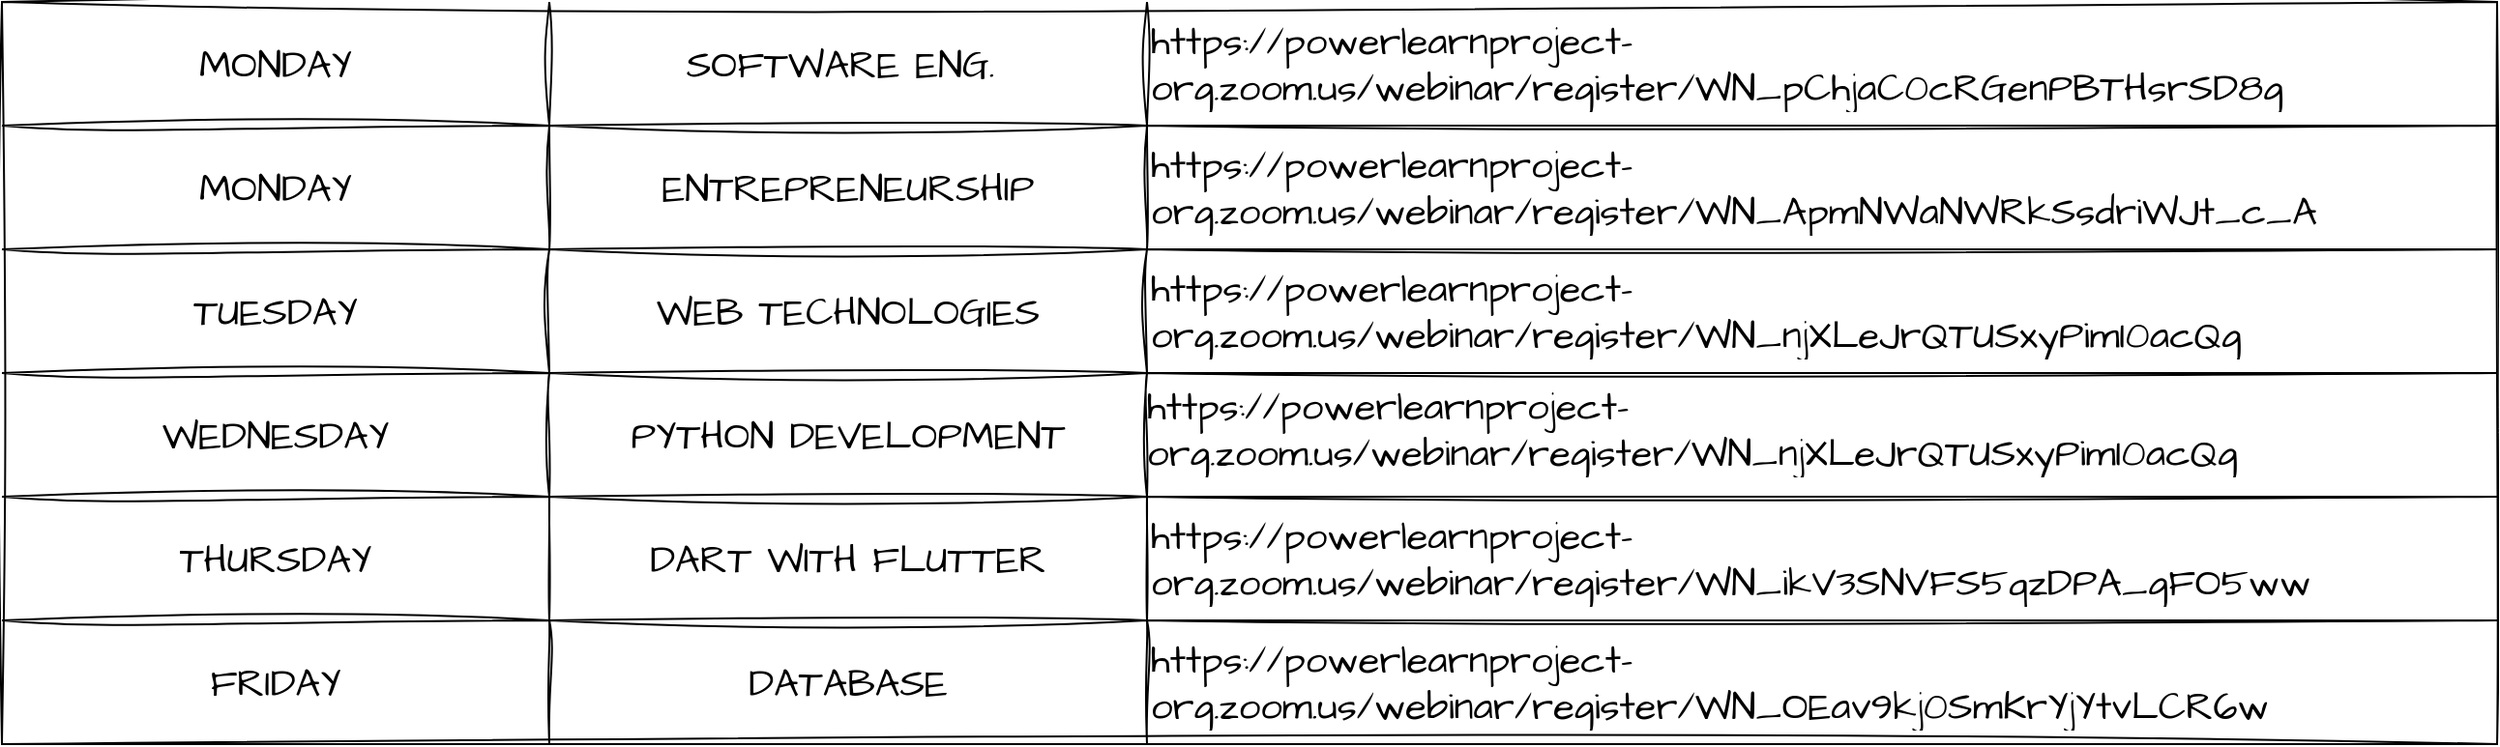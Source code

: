 <mxfile>
    <diagram id="oSUb6ZMpipwieWKgPi5r" name="Page-1">
        <mxGraphModel dx="646" dy="329" grid="1" gridSize="10" guides="1" tooltips="1" connect="1" arrows="1" fold="1" page="1" pageScale="1" pageWidth="850" pageHeight="1100" math="0" shadow="0">
            <root>
                <mxCell id="0"/>
                <mxCell id="1" parent="0"/>
                <mxCell id="15" value="" style="shape=table;startSize=0;container=1;collapsible=0;childLayout=tableLayout;sketch=1;hachureGap=4;jiggle=2;curveFitting=1;fontFamily=Architects Daughter;fontSource=https%3A%2F%2Ffonts.googleapis.com%2Fcss%3Ffamily%3DArchitects%2BDaughter;fontSize=20;" parent="1" vertex="1">
                    <mxGeometry y="6" width="1290" height="384" as="geometry"/>
                </mxCell>
                <mxCell id="20" value="" style="shape=tableRow;horizontal=0;startSize=0;swimlaneHead=0;swimlaneBody=0;top=0;left=0;bottom=0;right=0;collapsible=0;dropTarget=0;fillColor=none;points=[[0,0.5],[1,0.5]];portConstraint=eastwest;sketch=1;hachureGap=4;jiggle=2;curveFitting=1;fontFamily=Architects Daughter;fontSource=https%3A%2F%2Ffonts.googleapis.com%2Fcss%3Ffamily%3DArchitects%2BDaughter;fontSize=20;" parent="15" vertex="1">
                    <mxGeometry width="1290" height="64" as="geometry"/>
                </mxCell>
                <mxCell id="21" value="MONDAY" style="shape=partialRectangle;html=1;whiteSpace=wrap;connectable=0;overflow=hidden;fillColor=none;top=0;left=0;bottom=0;right=0;pointerEvents=1;sketch=1;hachureGap=4;jiggle=2;curveFitting=1;fontFamily=Architects Daughter;fontSource=https%3A%2F%2Ffonts.googleapis.com%2Fcss%3Ffamily%3DArchitects%2BDaughter;fontSize=20;" parent="20" vertex="1">
                    <mxGeometry width="283" height="64" as="geometry">
                        <mxRectangle width="283" height="64" as="alternateBounds"/>
                    </mxGeometry>
                </mxCell>
                <mxCell id="22" value="SOFTWARE ENG.&amp;nbsp;" style="shape=partialRectangle;html=1;whiteSpace=wrap;connectable=0;overflow=hidden;fillColor=none;top=0;left=0;bottom=0;right=0;pointerEvents=1;sketch=1;hachureGap=4;jiggle=2;curveFitting=1;fontFamily=Architects Daughter;fontSource=https%3A%2F%2Ffonts.googleapis.com%2Fcss%3Ffamily%3DArchitects%2BDaughter;fontSize=20;" parent="20" vertex="1">
                    <mxGeometry x="283" width="309" height="64" as="geometry">
                        <mxRectangle width="309" height="64" as="alternateBounds"/>
                    </mxGeometry>
                </mxCell>
                <mxCell id="23" value="https://powerlearnproject-org.zoom.us/webinar/register/WN_pChjaC0cRGenPBTHsrSD8g" style="shape=partialRectangle;html=1;whiteSpace=wrap;connectable=0;overflow=hidden;fillColor=none;top=0;left=0;bottom=0;right=0;pointerEvents=1;sketch=1;hachureGap=4;jiggle=2;curveFitting=1;fontFamily=Architects Daughter;fontSource=https%3A%2F%2Ffonts.googleapis.com%2Fcss%3Ffamily%3DArchitects%2BDaughter;fontSize=20;align=left;" parent="20" vertex="1">
                    <mxGeometry x="592" width="698" height="64" as="geometry">
                        <mxRectangle width="698" height="64" as="alternateBounds"/>
                    </mxGeometry>
                </mxCell>
                <mxCell id="63" value="" style="shape=tableRow;horizontal=0;startSize=0;swimlaneHead=0;swimlaneBody=0;top=0;left=0;bottom=0;right=0;collapsible=0;dropTarget=0;fillColor=none;points=[[0,0.5],[1,0.5]];portConstraint=eastwest;sketch=1;hachureGap=4;jiggle=2;curveFitting=1;fontFamily=Architects Daughter;fontSource=https%3A%2F%2Ffonts.googleapis.com%2Fcss%3Ffamily%3DArchitects%2BDaughter;fontSize=20;" vertex="1" parent="15">
                    <mxGeometry y="64" width="1290" height="64" as="geometry"/>
                </mxCell>
                <mxCell id="64" value="MONDAY" style="shape=partialRectangle;html=1;whiteSpace=wrap;connectable=0;overflow=hidden;fillColor=none;top=0;left=0;bottom=0;right=0;pointerEvents=1;sketch=1;hachureGap=4;jiggle=2;curveFitting=1;fontFamily=Architects Daughter;fontSource=https%3A%2F%2Ffonts.googleapis.com%2Fcss%3Ffamily%3DArchitects%2BDaughter;fontSize=20;" vertex="1" parent="63">
                    <mxGeometry width="283" height="64" as="geometry">
                        <mxRectangle width="283" height="64" as="alternateBounds"/>
                    </mxGeometry>
                </mxCell>
                <mxCell id="65" value="ENTREPRENEURSHIP" style="shape=partialRectangle;html=1;whiteSpace=wrap;connectable=0;overflow=hidden;fillColor=none;top=0;left=0;bottom=0;right=0;pointerEvents=1;sketch=1;hachureGap=4;jiggle=2;curveFitting=1;fontFamily=Architects Daughter;fontSource=https%3A%2F%2Ffonts.googleapis.com%2Fcss%3Ffamily%3DArchitects%2BDaughter;fontSize=20;" vertex="1" parent="63">
                    <mxGeometry x="283" width="309" height="64" as="geometry">
                        <mxRectangle width="309" height="64" as="alternateBounds"/>
                    </mxGeometry>
                </mxCell>
                <mxCell id="66" value="https://powerlearnproject-org.zoom.us/webinar/register/WN_ApmNWaNWRkSsdriWJt_c_A" style="shape=partialRectangle;html=1;whiteSpace=wrap;connectable=0;overflow=hidden;fillColor=none;top=0;left=0;bottom=0;right=0;pointerEvents=1;sketch=1;hachureGap=4;jiggle=2;curveFitting=1;fontFamily=Architects Daughter;fontSource=https%3A%2F%2Ffonts.googleapis.com%2Fcss%3Ffamily%3DArchitects%2BDaughter;fontSize=20;align=left;" vertex="1" parent="63">
                    <mxGeometry x="592" width="698" height="64" as="geometry">
                        <mxRectangle width="698" height="64" as="alternateBounds"/>
                    </mxGeometry>
                </mxCell>
                <mxCell id="24" value="" style="shape=tableRow;horizontal=0;startSize=0;swimlaneHead=0;swimlaneBody=0;top=0;left=0;bottom=0;right=0;collapsible=0;dropTarget=0;fillColor=none;points=[[0,0.5],[1,0.5]];portConstraint=eastwest;sketch=1;hachureGap=4;jiggle=2;curveFitting=1;fontFamily=Architects Daughter;fontSource=https%3A%2F%2Ffonts.googleapis.com%2Fcss%3Ffamily%3DArchitects%2BDaughter;fontSize=20;" parent="15" vertex="1">
                    <mxGeometry y="128" width="1290" height="64" as="geometry"/>
                </mxCell>
                <mxCell id="25" value="TUESDAY" style="shape=partialRectangle;html=1;whiteSpace=wrap;connectable=0;overflow=hidden;fillColor=none;top=0;left=0;bottom=0;right=0;pointerEvents=1;sketch=1;hachureGap=4;jiggle=2;curveFitting=1;fontFamily=Architects Daughter;fontSource=https%3A%2F%2Ffonts.googleapis.com%2Fcss%3Ffamily%3DArchitects%2BDaughter;fontSize=20;" parent="24" vertex="1">
                    <mxGeometry width="283" height="64" as="geometry">
                        <mxRectangle width="283" height="64" as="alternateBounds"/>
                    </mxGeometry>
                </mxCell>
                <mxCell id="26" value="WEB TECHNOLOGIES" style="shape=partialRectangle;html=1;whiteSpace=wrap;connectable=0;overflow=hidden;fillColor=none;top=0;left=0;bottom=0;right=0;pointerEvents=1;sketch=1;hachureGap=4;jiggle=2;curveFitting=1;fontFamily=Architects Daughter;fontSource=https%3A%2F%2Ffonts.googleapis.com%2Fcss%3Ffamily%3DArchitects%2BDaughter;fontSize=20;" parent="24" vertex="1">
                    <mxGeometry x="283" width="309" height="64" as="geometry">
                        <mxRectangle width="309" height="64" as="alternateBounds"/>
                    </mxGeometry>
                </mxCell>
                <mxCell id="27" value="https://powerlearnproject-org.zoom.us/webinar/register/WN_njXLeJrQTUSxyPimI0acQg" style="shape=partialRectangle;html=1;whiteSpace=wrap;connectable=0;overflow=hidden;fillColor=none;top=0;left=0;bottom=0;right=0;pointerEvents=1;sketch=1;hachureGap=4;jiggle=2;curveFitting=1;fontFamily=Architects Daughter;fontSource=https%3A%2F%2Ffonts.googleapis.com%2Fcss%3Ffamily%3DArchitects%2BDaughter;fontSize=20;align=left;" parent="24" vertex="1">
                    <mxGeometry x="592" width="698" height="64" as="geometry">
                        <mxRectangle width="698" height="64" as="alternateBounds"/>
                    </mxGeometry>
                </mxCell>
                <mxCell id="28" value="" style="shape=tableRow;horizontal=0;startSize=0;swimlaneHead=0;swimlaneBody=0;top=0;left=0;bottom=0;right=0;collapsible=0;dropTarget=0;fillColor=none;points=[[0,0.5],[1,0.5]];portConstraint=eastwest;sketch=1;hachureGap=4;jiggle=2;curveFitting=1;fontFamily=Architects Daughter;fontSource=https%3A%2F%2Ffonts.googleapis.com%2Fcss%3Ffamily%3DArchitects%2BDaughter;fontSize=20;movable=0;resizable=0;rotatable=0;deletable=0;editable=0;connectable=0;" parent="15" vertex="1">
                    <mxGeometry y="192" width="1290" height="64" as="geometry"/>
                </mxCell>
                <mxCell id="29" value="WEDNESDAY" style="shape=partialRectangle;html=1;whiteSpace=wrap;connectable=0;overflow=hidden;fillColor=none;top=0;left=0;bottom=0;right=0;pointerEvents=1;sketch=1;hachureGap=4;jiggle=2;curveFitting=1;fontFamily=Architects Daughter;fontSource=https%3A%2F%2Ffonts.googleapis.com%2Fcss%3Ffamily%3DArchitects%2BDaughter;fontSize=20;" parent="28" vertex="1">
                    <mxGeometry width="283" height="64" as="geometry">
                        <mxRectangle width="283" height="64" as="alternateBounds"/>
                    </mxGeometry>
                </mxCell>
                <mxCell id="30" value="PYTHON DEVELOPMENT" style="shape=partialRectangle;html=1;whiteSpace=wrap;connectable=0;overflow=hidden;fillColor=none;top=0;left=0;bottom=0;right=0;pointerEvents=1;sketch=1;hachureGap=4;jiggle=2;curveFitting=1;fontFamily=Architects Daughter;fontSource=https%3A%2F%2Ffonts.googleapis.com%2Fcss%3Ffamily%3DArchitects%2BDaughter;fontSize=20;" parent="28" vertex="1">
                    <mxGeometry x="283" width="309" height="64" as="geometry">
                        <mxRectangle width="309" height="64" as="alternateBounds"/>
                    </mxGeometry>
                </mxCell>
                <UserObject label="" link="https://powerlearnproject-org.zoom.us/webinar/register/WN_IwwgjWjkRlWK055J7mbHcA" id="31">
                    <mxCell style="shape=partialRectangle;html=1;whiteSpace=wrap;connectable=0;overflow=hidden;fillColor=none;top=0;left=0;bottom=0;right=0;pointerEvents=1;sketch=1;hachureGap=4;jiggle=2;curveFitting=1;fontFamily=Architects Daughter;fontSource=https%3A%2F%2Ffonts.googleapis.com%2Fcss%3Ffamily%3DArchitects%2BDaughter;fontSize=20;" parent="28" vertex="1">
                        <mxGeometry x="592" width="698" height="64" as="geometry">
                            <mxRectangle width="698" height="64" as="alternateBounds"/>
                        </mxGeometry>
                    </mxCell>
                </UserObject>
                <mxCell id="32" value="" style="shape=tableRow;horizontal=0;startSize=0;swimlaneHead=0;swimlaneBody=0;top=0;left=0;bottom=0;right=0;collapsible=0;dropTarget=0;fillColor=none;points=[[0,0.5],[1,0.5]];portConstraint=eastwest;sketch=1;hachureGap=4;jiggle=2;curveFitting=1;fontFamily=Architects Daughter;fontSource=https%3A%2F%2Ffonts.googleapis.com%2Fcss%3Ffamily%3DArchitects%2BDaughter;fontSize=20;" parent="15" vertex="1">
                    <mxGeometry y="256" width="1290" height="64" as="geometry"/>
                </mxCell>
                <mxCell id="33" value="THURSDAY" style="shape=partialRectangle;html=1;whiteSpace=wrap;connectable=0;overflow=hidden;fillColor=none;top=0;left=0;bottom=0;right=0;pointerEvents=1;sketch=1;hachureGap=4;jiggle=2;curveFitting=1;fontFamily=Architects Daughter;fontSource=https%3A%2F%2Ffonts.googleapis.com%2Fcss%3Ffamily%3DArchitects%2BDaughter;fontSize=20;" parent="32" vertex="1">
                    <mxGeometry width="283" height="64" as="geometry">
                        <mxRectangle width="283" height="64" as="alternateBounds"/>
                    </mxGeometry>
                </mxCell>
                <mxCell id="34" value="DART WITH FLUTTER" style="shape=partialRectangle;html=1;whiteSpace=wrap;connectable=0;overflow=hidden;fillColor=none;top=0;left=0;bottom=0;right=0;pointerEvents=1;sketch=1;hachureGap=4;jiggle=2;curveFitting=1;fontFamily=Architects Daughter;fontSource=https%3A%2F%2Ffonts.googleapis.com%2Fcss%3Ffamily%3DArchitects%2BDaughter;fontSize=20;" parent="32" vertex="1">
                    <mxGeometry x="283" width="309" height="64" as="geometry">
                        <mxRectangle width="309" height="64" as="alternateBounds"/>
                    </mxGeometry>
                </mxCell>
                <mxCell id="35" value="https://powerlearnproject-org.zoom.us/webinar/register/WN_ikV3SNVFS5qzDPA_gFO5ww" style="shape=partialRectangle;html=1;whiteSpace=wrap;connectable=0;overflow=hidden;fillColor=none;top=0;left=0;bottom=0;right=0;pointerEvents=1;sketch=1;hachureGap=4;jiggle=2;curveFitting=1;fontFamily=Architects Daughter;fontSource=https%3A%2F%2Ffonts.googleapis.com%2Fcss%3Ffamily%3DArchitects%2BDaughter;fontSize=20;align=left;" parent="32" vertex="1">
                    <mxGeometry x="592" width="698" height="64" as="geometry">
                        <mxRectangle width="698" height="64" as="alternateBounds"/>
                    </mxGeometry>
                </mxCell>
                <mxCell id="59" style="shape=tableRow;horizontal=0;startSize=0;swimlaneHead=0;swimlaneBody=0;top=0;left=0;bottom=0;right=0;collapsible=0;dropTarget=0;fillColor=none;points=[[0,0.5],[1,0.5]];portConstraint=eastwest;sketch=1;hachureGap=4;jiggle=2;curveFitting=1;fontFamily=Architects Daughter;fontSource=https%3A%2F%2Ffonts.googleapis.com%2Fcss%3Ffamily%3DArchitects%2BDaughter;fontSize=20;" parent="15" vertex="1">
                    <mxGeometry y="320" width="1290" height="64" as="geometry"/>
                </mxCell>
                <mxCell id="60" value="FRIDAY" style="shape=partialRectangle;html=1;whiteSpace=wrap;connectable=0;overflow=hidden;fillColor=none;top=0;left=0;bottom=0;right=0;pointerEvents=1;sketch=1;hachureGap=4;jiggle=2;curveFitting=1;fontFamily=Architects Daughter;fontSource=https%3A%2F%2Ffonts.googleapis.com%2Fcss%3Ffamily%3DArchitects%2BDaughter;fontSize=20;" parent="59" vertex="1">
                    <mxGeometry width="283" height="64" as="geometry">
                        <mxRectangle width="283" height="64" as="alternateBounds"/>
                    </mxGeometry>
                </mxCell>
                <mxCell id="61" value="DATABASE" style="shape=partialRectangle;html=1;whiteSpace=wrap;connectable=0;overflow=hidden;fillColor=none;top=0;left=0;bottom=0;right=0;pointerEvents=1;sketch=1;hachureGap=4;jiggle=2;curveFitting=1;fontFamily=Architects Daughter;fontSource=https%3A%2F%2Ffonts.googleapis.com%2Fcss%3Ffamily%3DArchitects%2BDaughter;fontSize=20;" parent="59" vertex="1">
                    <mxGeometry x="283" width="309" height="64" as="geometry">
                        <mxRectangle width="309" height="64" as="alternateBounds"/>
                    </mxGeometry>
                </mxCell>
                <mxCell id="62" value="https://powerlearnproject-org.zoom.us/webinar/register/WN_OEav9kj0SmKrYjYtvLCR6w" style="shape=partialRectangle;html=1;whiteSpace=wrap;connectable=0;overflow=hidden;fillColor=none;top=0;left=0;bottom=0;right=0;pointerEvents=1;sketch=1;hachureGap=4;jiggle=2;curveFitting=1;fontFamily=Architects Daughter;fontSource=https%3A%2F%2Ffonts.googleapis.com%2Fcss%3Ffamily%3DArchitects%2BDaughter;fontSize=20;align=left;" parent="59" vertex="1">
                    <mxGeometry x="592" width="698" height="64" as="geometry">
                        <mxRectangle width="698" height="64" as="alternateBounds"/>
                    </mxGeometry>
                </mxCell>
                <mxCell id="69" value="https://powerlearnproject-org.zoom.us/webinar/register/WN_njXLeJrQTUSxyPimI0acQg" style="shape=partialRectangle;html=1;whiteSpace=wrap;connectable=0;overflow=hidden;fillColor=none;top=0;left=0;bottom=0;right=0;pointerEvents=1;sketch=1;hachureGap=4;jiggle=2;curveFitting=1;fontFamily=Architects Daughter;fontSource=https%3A%2F%2Ffonts.googleapis.com%2Fcss%3Ffamily%3DArchitects%2BDaughter;fontSize=20;align=left;" vertex="1" parent="1">
                    <mxGeometry x="590" y="195" width="698" height="64" as="geometry">
                        <mxRectangle width="698" height="64" as="alternateBounds"/>
                    </mxGeometry>
                </mxCell>
            </root>
        </mxGraphModel>
    </diagram>
</mxfile>